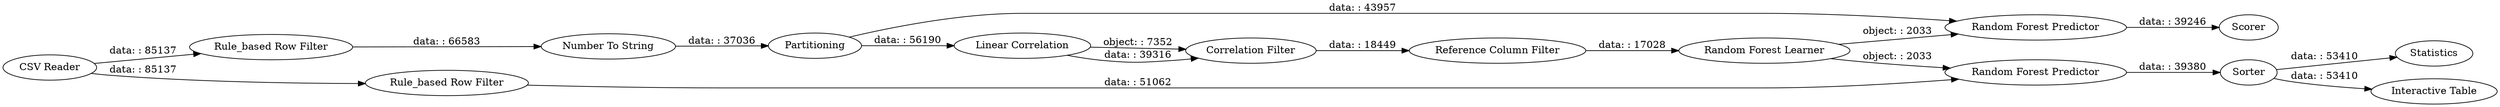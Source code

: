digraph {
	"4598120564905200567_25" [label=Sorter]
	"6049703961720082046_30" [label="Reference Column Filter"]
	"4598120564905200567_22" [label="Random Forest Learner"]
	"6049703961720082046_27" [label="Linear Correlation"]
	"6049703961720082046_28" [label="Correlation Filter"]
	"4598120564905200567_13" [label=Partitioning]
	"4598120564905200567_24" [label="Random Forest Predictor"]
	"4598120564905200567_23" [label="Random Forest Predictor"]
	"4598120564905200567_32" [label=Scorer]
	"4598120564905200567_11" [label="Rule_based Row Filter"]
	"4598120564905200567_19" [label="Rule_based Row Filter"]
	"4598120564905200567_26" [label=Statistics]
	"4598120564905200567_21" [label="Interactive Table"]
	"4598120564905200567_33" [label="CSV Reader"]
	"4598120564905200567_14" [label="Number To String"]
	"6049703961720082046_27" -> "6049703961720082046_28" [label="data: : 39316"]
	"4598120564905200567_24" -> "4598120564905200567_25" [label="data: : 39380"]
	"6049703961720082046_27" -> "6049703961720082046_28" [label="object: : 7352"]
	"4598120564905200567_13" -> "4598120564905200567_23" [label="data: : 43957"]
	"4598120564905200567_23" -> "4598120564905200567_32" [label="data: : 39246"]
	"4598120564905200567_22" -> "4598120564905200567_23" [label="object: : 2033"]
	"4598120564905200567_25" -> "4598120564905200567_26" [label="data: : 53410"]
	"4598120564905200567_13" -> "6049703961720082046_27" [label="data: : 56190"]
	"4598120564905200567_11" -> "4598120564905200567_14" [label="data: : 66583"]
	"6049703961720082046_30" -> "4598120564905200567_22" [label="data: : 17028"]
	"4598120564905200567_33" -> "4598120564905200567_11" [label="data: : 85137"]
	"4598120564905200567_22" -> "4598120564905200567_24" [label="object: : 2033"]
	"6049703961720082046_28" -> "6049703961720082046_30" [label="data: : 18449"]
	"4598120564905200567_19" -> "4598120564905200567_24" [label="data: : 51062"]
	"4598120564905200567_25" -> "4598120564905200567_21" [label="data: : 53410"]
	"4598120564905200567_14" -> "4598120564905200567_13" [label="data: : 37036"]
	"4598120564905200567_33" -> "4598120564905200567_19" [label="data: : 85137"]
	rankdir=LR
}

